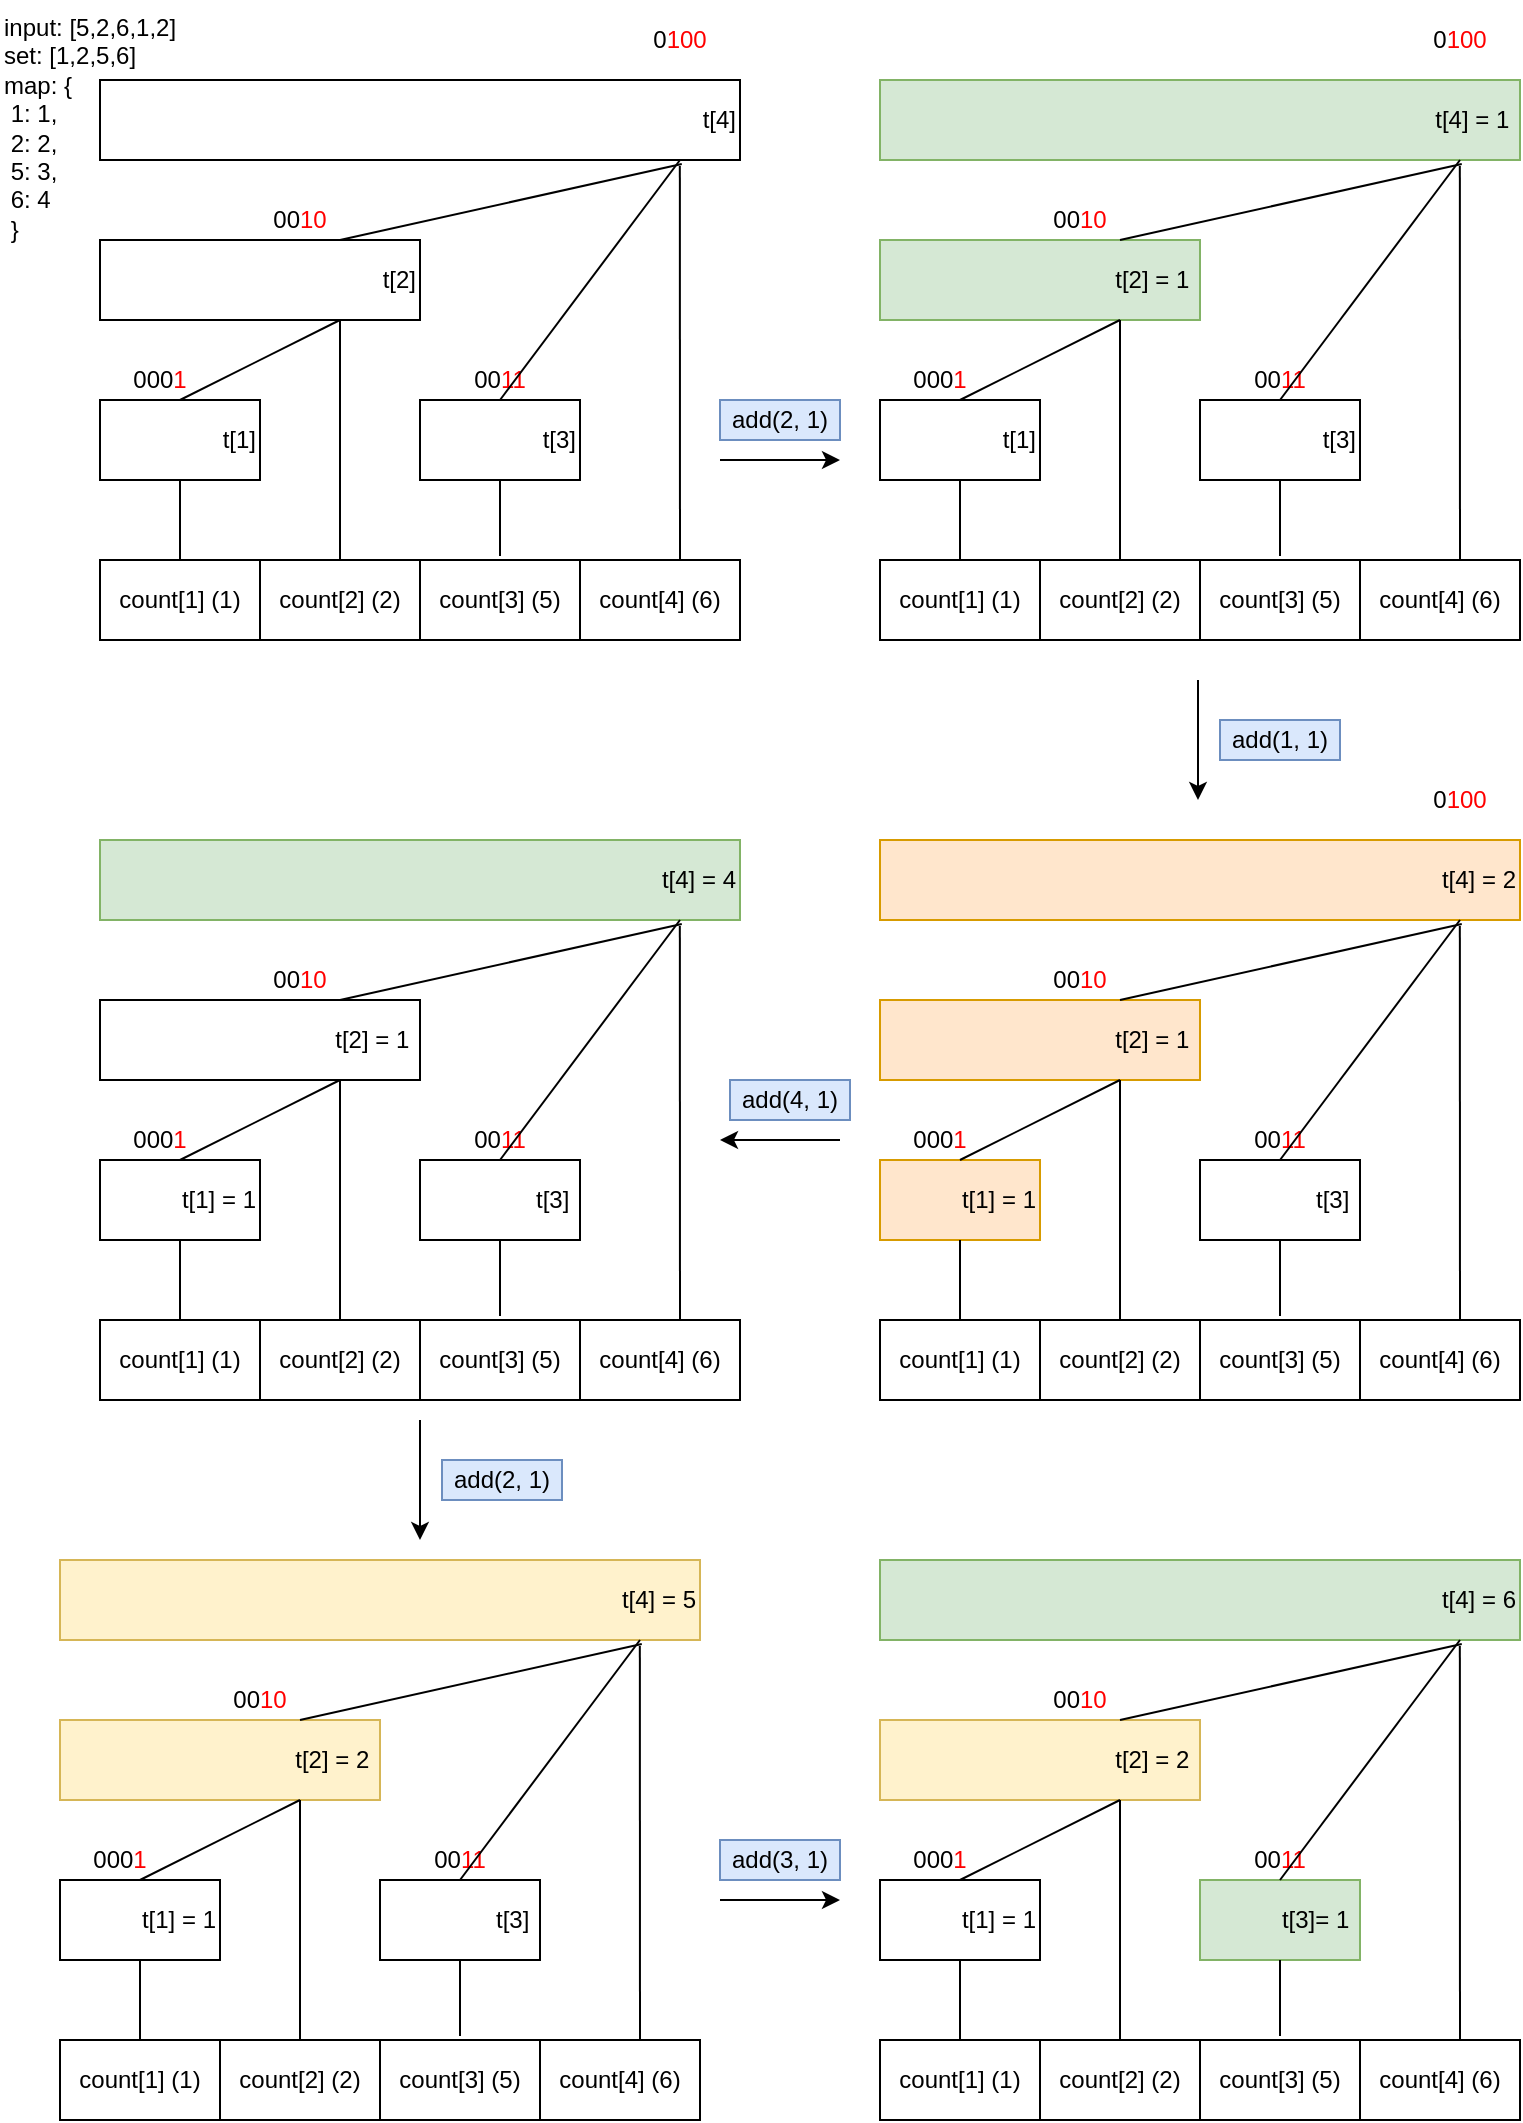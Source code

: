 <mxfile version="12.7.9" type="device"><diagram id="7Le1fKwzmSmxfoKmlfjJ" name="Page-1"><mxGraphModel dx="942" dy="666" grid="1" gridSize="10" guides="1" tooltips="1" connect="1" arrows="1" fold="1" page="1" pageScale="1" pageWidth="850" pageHeight="1100" math="0" shadow="0"><root><mxCell id="0"/><mxCell id="1" parent="0"/><mxCell id="YNC0QYPU6fZqzLaAQhen-1" value="count[1] (1)" style="rounded=0;whiteSpace=wrap;html=1;" vertex="1" parent="1"><mxGeometry x="80" y="280" width="80" height="40" as="geometry"/></mxCell><mxCell id="YNC0QYPU6fZqzLaAQhen-2" value="count[2] (2)" style="rounded=0;whiteSpace=wrap;html=1;" vertex="1" parent="1"><mxGeometry x="160" y="280" width="80" height="40" as="geometry"/></mxCell><mxCell id="YNC0QYPU6fZqzLaAQhen-3" value="count[3] (5)" style="rounded=0;whiteSpace=wrap;html=1;" vertex="1" parent="1"><mxGeometry x="240" y="280" width="80" height="40" as="geometry"/></mxCell><mxCell id="YNC0QYPU6fZqzLaAQhen-4" value="count[4] (6)" style="rounded=0;whiteSpace=wrap;html=1;" vertex="1" parent="1"><mxGeometry x="320" y="280" width="80" height="40" as="geometry"/></mxCell><mxCell id="YNC0QYPU6fZqzLaAQhen-7" value="t[2]" style="rounded=0;whiteSpace=wrap;html=1;align=right;" vertex="1" parent="1"><mxGeometry x="80" y="120" width="160" height="40" as="geometry"/></mxCell><mxCell id="YNC0QYPU6fZqzLaAQhen-8" value="t[1]" style="rounded=0;whiteSpace=wrap;html=1;align=right;" vertex="1" parent="1"><mxGeometry x="80" y="200" width="80" height="40" as="geometry"/></mxCell><mxCell id="YNC0QYPU6fZqzLaAQhen-9" value="t[3]" style="rounded=0;whiteSpace=wrap;html=1;align=right;" vertex="1" parent="1"><mxGeometry x="240" y="200" width="80" height="40" as="geometry"/></mxCell><mxCell id="YNC0QYPU6fZqzLaAQhen-10" value="&lt;span style=&quot;white-space: normal&quot;&gt;t[4]&lt;/span&gt;" style="rounded=0;whiteSpace=wrap;html=1;align=right;" vertex="1" parent="1"><mxGeometry x="80" y="40" width="320" height="40" as="geometry"/></mxCell><mxCell id="YNC0QYPU6fZqzLaAQhen-12" value="" style="endArrow=none;html=1;exitX=0.75;exitY=0;exitDx=0;exitDy=0;entryX=0.909;entryY=1.05;entryDx=0;entryDy=0;entryPerimeter=0;" edge="1" parent="1" source="YNC0QYPU6fZqzLaAQhen-7" target="YNC0QYPU6fZqzLaAQhen-10"><mxGeometry width="50" height="50" relative="1" as="geometry"><mxPoint x="170" y="140" as="sourcePoint"/><mxPoint x="347" y="80" as="targetPoint"/></mxGeometry></mxCell><mxCell id="YNC0QYPU6fZqzLaAQhen-13" value="" style="endArrow=none;html=1;exitX=0.5;exitY=0;exitDx=0;exitDy=0;" edge="1" parent="1" source="YNC0QYPU6fZqzLaAQhen-8"><mxGeometry width="50" height="50" relative="1" as="geometry"><mxPoint x="140" y="220" as="sourcePoint"/><mxPoint x="200" y="160" as="targetPoint"/></mxGeometry></mxCell><mxCell id="YNC0QYPU6fZqzLaAQhen-14" value="" style="endArrow=none;html=1;entryX=0.5;entryY=1;entryDx=0;entryDy=0;exitX=0.5;exitY=0;exitDx=0;exitDy=0;" edge="1" parent="1" source="YNC0QYPU6fZqzLaAQhen-1" target="YNC0QYPU6fZqzLaAQhen-8"><mxGeometry width="50" height="50" relative="1" as="geometry"><mxPoint x="100" y="290" as="sourcePoint"/><mxPoint x="150" y="240" as="targetPoint"/></mxGeometry></mxCell><mxCell id="YNC0QYPU6fZqzLaAQhen-15" value="" style="endArrow=none;html=1;entryX=0.5;entryY=1;entryDx=0;entryDy=0;" edge="1" parent="1" target="YNC0QYPU6fZqzLaAQhen-9"><mxGeometry width="50" height="50" relative="1" as="geometry"><mxPoint x="280" y="278" as="sourcePoint"/><mxPoint x="130" y="250" as="targetPoint"/></mxGeometry></mxCell><mxCell id="YNC0QYPU6fZqzLaAQhen-16" value="" style="endArrow=none;html=1;entryX=0.75;entryY=1;entryDx=0;entryDy=0;exitX=0.5;exitY=0;exitDx=0;exitDy=0;" edge="1" parent="1" source="YNC0QYPU6fZqzLaAQhen-2" target="YNC0QYPU6fZqzLaAQhen-7"><mxGeometry width="50" height="50" relative="1" as="geometry"><mxPoint x="199.5" y="258" as="sourcePoint"/><mxPoint x="199.5" y="220" as="targetPoint"/></mxGeometry></mxCell><mxCell id="YNC0QYPU6fZqzLaAQhen-17" value="00&lt;font color=&quot;#ff0000&quot;&gt;11&lt;/font&gt;" style="text;html=1;strokeColor=none;fillColor=none;align=center;verticalAlign=middle;whiteSpace=wrap;rounded=0;" vertex="1" parent="1"><mxGeometry x="260" y="180" width="40" height="20" as="geometry"/></mxCell><mxCell id="YNC0QYPU6fZqzLaAQhen-19" value="" style="endArrow=none;html=1;exitX=0.5;exitY=1;exitDx=0;exitDy=0;" edge="1" parent="1" source="YNC0QYPU6fZqzLaAQhen-17"><mxGeometry width="50" height="50" relative="1" as="geometry"><mxPoint x="290" y="180" as="sourcePoint"/><mxPoint x="370" y="80" as="targetPoint"/></mxGeometry></mxCell><mxCell id="YNC0QYPU6fZqzLaAQhen-20" value="000&lt;font color=&quot;#ff0000&quot;&gt;1&lt;/font&gt;" style="text;html=1;strokeColor=none;fillColor=none;align=center;verticalAlign=middle;whiteSpace=wrap;rounded=0;" vertex="1" parent="1"><mxGeometry x="90" y="180" width="40" height="20" as="geometry"/></mxCell><mxCell id="YNC0QYPU6fZqzLaAQhen-22" value="00&lt;font color=&quot;#ff0000&quot;&gt;10&lt;/font&gt;" style="text;html=1;strokeColor=none;fillColor=none;align=center;verticalAlign=middle;whiteSpace=wrap;rounded=0;" vertex="1" parent="1"><mxGeometry x="160" y="100" width="40" height="20" as="geometry"/></mxCell><mxCell id="YNC0QYPU6fZqzLaAQhen-23" value="0&lt;font color=&quot;#ff0000&quot;&gt;100&lt;/font&gt;" style="text;html=1;strokeColor=none;fillColor=none;align=center;verticalAlign=middle;whiteSpace=wrap;rounded=0;" vertex="1" parent="1"><mxGeometry x="350" y="10" width="40" height="20" as="geometry"/></mxCell><mxCell id="YNC0QYPU6fZqzLaAQhen-24" value="" style="endArrow=none;html=1;entryX=0.906;entryY=1.075;entryDx=0;entryDy=0;entryPerimeter=0;" edge="1" parent="1" target="YNC0QYPU6fZqzLaAQhen-10"><mxGeometry width="50" height="50" relative="1" as="geometry"><mxPoint x="370" y="280" as="sourcePoint"/><mxPoint x="290" y="250" as="targetPoint"/><Array as="points"><mxPoint x="370" y="280"/></Array></mxGeometry></mxCell><mxCell id="YNC0QYPU6fZqzLaAQhen-25" value="count[1] (1)" style="rounded=0;whiteSpace=wrap;html=1;" vertex="1" parent="1"><mxGeometry x="470" y="280" width="80" height="40" as="geometry"/></mxCell><mxCell id="YNC0QYPU6fZqzLaAQhen-26" value="count[2] (2)" style="rounded=0;whiteSpace=wrap;html=1;" vertex="1" parent="1"><mxGeometry x="550" y="280" width="80" height="40" as="geometry"/></mxCell><mxCell id="YNC0QYPU6fZqzLaAQhen-27" value="count[3] (5)" style="rounded=0;whiteSpace=wrap;html=1;" vertex="1" parent="1"><mxGeometry x="630" y="280" width="80" height="40" as="geometry"/></mxCell><mxCell id="YNC0QYPU6fZqzLaAQhen-28" value="count[4] (6)" style="rounded=0;whiteSpace=wrap;html=1;" vertex="1" parent="1"><mxGeometry x="710" y="280" width="80" height="40" as="geometry"/></mxCell><mxCell id="YNC0QYPU6fZqzLaAQhen-29" value="t[2] = 1&amp;nbsp;" style="rounded=0;whiteSpace=wrap;html=1;align=right;fillColor=#d5e8d4;strokeColor=#82b366;" vertex="1" parent="1"><mxGeometry x="470" y="120" width="160" height="40" as="geometry"/></mxCell><mxCell id="YNC0QYPU6fZqzLaAQhen-30" value="t[1]" style="rounded=0;whiteSpace=wrap;html=1;align=right;" vertex="1" parent="1"><mxGeometry x="470" y="200" width="80" height="40" as="geometry"/></mxCell><mxCell id="YNC0QYPU6fZqzLaAQhen-31" value="t[3]" style="rounded=0;whiteSpace=wrap;html=1;align=right;" vertex="1" parent="1"><mxGeometry x="630" y="200" width="80" height="40" as="geometry"/></mxCell><mxCell id="YNC0QYPU6fZqzLaAQhen-32" value="&lt;span style=&quot;white-space: normal&quot;&gt;t[4]&amp;nbsp;&lt;/span&gt;= 1&amp;nbsp;" style="rounded=0;whiteSpace=wrap;html=1;align=right;fillColor=#d5e8d4;strokeColor=#82b366;" vertex="1" parent="1"><mxGeometry x="470" y="40" width="320" height="40" as="geometry"/></mxCell><mxCell id="YNC0QYPU6fZqzLaAQhen-33" value="" style="endArrow=none;html=1;exitX=0.75;exitY=0;exitDx=0;exitDy=0;entryX=0.909;entryY=1.05;entryDx=0;entryDy=0;entryPerimeter=0;" edge="1" parent="1" source="YNC0QYPU6fZqzLaAQhen-29" target="YNC0QYPU6fZqzLaAQhen-32"><mxGeometry width="50" height="50" relative="1" as="geometry"><mxPoint x="560" y="140" as="sourcePoint"/><mxPoint x="737" y="80" as="targetPoint"/></mxGeometry></mxCell><mxCell id="YNC0QYPU6fZqzLaAQhen-34" value="" style="endArrow=none;html=1;exitX=0.5;exitY=0;exitDx=0;exitDy=0;" edge="1" parent="1" source="YNC0QYPU6fZqzLaAQhen-30"><mxGeometry width="50" height="50" relative="1" as="geometry"><mxPoint x="530" y="220" as="sourcePoint"/><mxPoint x="590" y="160" as="targetPoint"/></mxGeometry></mxCell><mxCell id="YNC0QYPU6fZqzLaAQhen-35" value="" style="endArrow=none;html=1;entryX=0.5;entryY=1;entryDx=0;entryDy=0;exitX=0.5;exitY=0;exitDx=0;exitDy=0;" edge="1" parent="1" source="YNC0QYPU6fZqzLaAQhen-25" target="YNC0QYPU6fZqzLaAQhen-30"><mxGeometry width="50" height="50" relative="1" as="geometry"><mxPoint x="490" y="290" as="sourcePoint"/><mxPoint x="540" y="240" as="targetPoint"/></mxGeometry></mxCell><mxCell id="YNC0QYPU6fZqzLaAQhen-36" value="" style="endArrow=none;html=1;entryX=0.5;entryY=1;entryDx=0;entryDy=0;" edge="1" parent="1" target="YNC0QYPU6fZqzLaAQhen-31"><mxGeometry width="50" height="50" relative="1" as="geometry"><mxPoint x="670" y="278" as="sourcePoint"/><mxPoint x="520" y="250" as="targetPoint"/></mxGeometry></mxCell><mxCell id="YNC0QYPU6fZqzLaAQhen-37" value="" style="endArrow=none;html=1;entryX=0.75;entryY=1;entryDx=0;entryDy=0;exitX=0.5;exitY=0;exitDx=0;exitDy=0;" edge="1" parent="1" source="YNC0QYPU6fZqzLaAQhen-26" target="YNC0QYPU6fZqzLaAQhen-29"><mxGeometry width="50" height="50" relative="1" as="geometry"><mxPoint x="589.5" y="258" as="sourcePoint"/><mxPoint x="589.5" y="220" as="targetPoint"/></mxGeometry></mxCell><mxCell id="YNC0QYPU6fZqzLaAQhen-38" value="00&lt;font color=&quot;#ff0000&quot;&gt;11&lt;/font&gt;" style="text;html=1;strokeColor=none;fillColor=none;align=center;verticalAlign=middle;whiteSpace=wrap;rounded=0;" vertex="1" parent="1"><mxGeometry x="650" y="180" width="40" height="20" as="geometry"/></mxCell><mxCell id="YNC0QYPU6fZqzLaAQhen-39" value="" style="endArrow=none;html=1;exitX=0.5;exitY=1;exitDx=0;exitDy=0;" edge="1" parent="1" source="YNC0QYPU6fZqzLaAQhen-38"><mxGeometry width="50" height="50" relative="1" as="geometry"><mxPoint x="680" y="180" as="sourcePoint"/><mxPoint x="760" y="80" as="targetPoint"/></mxGeometry></mxCell><mxCell id="YNC0QYPU6fZqzLaAQhen-40" value="000&lt;font color=&quot;#ff0000&quot;&gt;1&lt;/font&gt;" style="text;html=1;strokeColor=none;fillColor=none;align=center;verticalAlign=middle;whiteSpace=wrap;rounded=0;" vertex="1" parent="1"><mxGeometry x="480" y="180" width="40" height="20" as="geometry"/></mxCell><mxCell id="YNC0QYPU6fZqzLaAQhen-41" value="00&lt;font color=&quot;#ff0000&quot;&gt;10&lt;/font&gt;" style="text;html=1;strokeColor=none;fillColor=none;align=center;verticalAlign=middle;whiteSpace=wrap;rounded=0;" vertex="1" parent="1"><mxGeometry x="550" y="100" width="40" height="20" as="geometry"/></mxCell><mxCell id="YNC0QYPU6fZqzLaAQhen-42" value="0&lt;font color=&quot;#ff0000&quot;&gt;100&lt;/font&gt;" style="text;html=1;strokeColor=none;fillColor=none;align=center;verticalAlign=middle;whiteSpace=wrap;rounded=0;" vertex="1" parent="1"><mxGeometry x="740" y="10" width="40" height="20" as="geometry"/></mxCell><mxCell id="YNC0QYPU6fZqzLaAQhen-43" value="" style="endArrow=none;html=1;entryX=0.906;entryY=1.075;entryDx=0;entryDy=0;entryPerimeter=0;" edge="1" parent="1" target="YNC0QYPU6fZqzLaAQhen-32"><mxGeometry width="50" height="50" relative="1" as="geometry"><mxPoint x="760" y="280" as="sourcePoint"/><mxPoint x="680" y="250" as="targetPoint"/><Array as="points"><mxPoint x="760" y="280"/></Array></mxGeometry></mxCell><mxCell id="YNC0QYPU6fZqzLaAQhen-44" value="" style="endArrow=classic;html=1;" edge="1" parent="1"><mxGeometry width="50" height="50" relative="1" as="geometry"><mxPoint x="390" y="230" as="sourcePoint"/><mxPoint x="450" y="230" as="targetPoint"/></mxGeometry></mxCell><mxCell id="YNC0QYPU6fZqzLaAQhen-64" value="count[1] (1)" style="rounded=0;whiteSpace=wrap;html=1;" vertex="1" parent="1"><mxGeometry x="470" y="660" width="80" height="40" as="geometry"/></mxCell><mxCell id="YNC0QYPU6fZqzLaAQhen-65" value="count[2] (2)" style="rounded=0;whiteSpace=wrap;html=1;" vertex="1" parent="1"><mxGeometry x="550" y="660" width="80" height="40" as="geometry"/></mxCell><mxCell id="YNC0QYPU6fZqzLaAQhen-66" value="count[3] (5)" style="rounded=0;whiteSpace=wrap;html=1;" vertex="1" parent="1"><mxGeometry x="630" y="660" width="80" height="40" as="geometry"/></mxCell><mxCell id="YNC0QYPU6fZqzLaAQhen-67" value="count[4] (6)" style="rounded=0;whiteSpace=wrap;html=1;" vertex="1" parent="1"><mxGeometry x="710" y="660" width="80" height="40" as="geometry"/></mxCell><mxCell id="YNC0QYPU6fZqzLaAQhen-68" value="t[2] = 1&amp;nbsp;" style="rounded=0;whiteSpace=wrap;html=1;align=right;fillColor=#ffe6cc;strokeColor=#d79b00;" vertex="1" parent="1"><mxGeometry x="470" y="500" width="160" height="40" as="geometry"/></mxCell><mxCell id="YNC0QYPU6fZqzLaAQhen-69" value="t[1] = 1" style="rounded=0;whiteSpace=wrap;html=1;align=right;fillColor=#ffe6cc;strokeColor=#d79b00;" vertex="1" parent="1"><mxGeometry x="470" y="580" width="80" height="40" as="geometry"/></mxCell><mxCell id="YNC0QYPU6fZqzLaAQhen-70" value="t[3]&amp;nbsp;" style="rounded=0;whiteSpace=wrap;html=1;align=right;" vertex="1" parent="1"><mxGeometry x="630" y="580" width="80" height="40" as="geometry"/></mxCell><mxCell id="YNC0QYPU6fZqzLaAQhen-71" value="&lt;span style=&quot;white-space: normal&quot;&gt;t[4] = 2&lt;/span&gt;" style="rounded=0;whiteSpace=wrap;html=1;align=right;fillColor=#ffe6cc;strokeColor=#d79b00;" vertex="1" parent="1"><mxGeometry x="470" y="420" width="320" height="40" as="geometry"/></mxCell><mxCell id="YNC0QYPU6fZqzLaAQhen-72" value="" style="endArrow=none;html=1;exitX=0.75;exitY=0;exitDx=0;exitDy=0;entryX=0.909;entryY=1.05;entryDx=0;entryDy=0;entryPerimeter=0;" edge="1" source="YNC0QYPU6fZqzLaAQhen-68" target="YNC0QYPU6fZqzLaAQhen-71" parent="1"><mxGeometry width="50" height="50" relative="1" as="geometry"><mxPoint x="560" y="520" as="sourcePoint"/><mxPoint x="737" y="460" as="targetPoint"/></mxGeometry></mxCell><mxCell id="YNC0QYPU6fZqzLaAQhen-73" value="" style="endArrow=none;html=1;exitX=0.5;exitY=0;exitDx=0;exitDy=0;" edge="1" source="YNC0QYPU6fZqzLaAQhen-69" parent="1"><mxGeometry width="50" height="50" relative="1" as="geometry"><mxPoint x="530" y="600" as="sourcePoint"/><mxPoint x="590" y="540" as="targetPoint"/></mxGeometry></mxCell><mxCell id="YNC0QYPU6fZqzLaAQhen-74" value="" style="endArrow=none;html=1;entryX=0.5;entryY=1;entryDx=0;entryDy=0;exitX=0.5;exitY=0;exitDx=0;exitDy=0;" edge="1" source="YNC0QYPU6fZqzLaAQhen-64" target="YNC0QYPU6fZqzLaAQhen-69" parent="1"><mxGeometry width="50" height="50" relative="1" as="geometry"><mxPoint x="490" y="670" as="sourcePoint"/><mxPoint x="540" y="620" as="targetPoint"/></mxGeometry></mxCell><mxCell id="YNC0QYPU6fZqzLaAQhen-75" value="" style="endArrow=none;html=1;entryX=0.5;entryY=1;entryDx=0;entryDy=0;" edge="1" target="YNC0QYPU6fZqzLaAQhen-70" parent="1"><mxGeometry width="50" height="50" relative="1" as="geometry"><mxPoint x="670" y="658" as="sourcePoint"/><mxPoint x="520" y="630" as="targetPoint"/></mxGeometry></mxCell><mxCell id="YNC0QYPU6fZqzLaAQhen-76" value="" style="endArrow=none;html=1;entryX=0.75;entryY=1;entryDx=0;entryDy=0;exitX=0.5;exitY=0;exitDx=0;exitDy=0;" edge="1" source="YNC0QYPU6fZqzLaAQhen-65" target="YNC0QYPU6fZqzLaAQhen-68" parent="1"><mxGeometry width="50" height="50" relative="1" as="geometry"><mxPoint x="589.5" y="638" as="sourcePoint"/><mxPoint x="589.5" y="600" as="targetPoint"/></mxGeometry></mxCell><mxCell id="YNC0QYPU6fZqzLaAQhen-77" value="00&lt;font color=&quot;#ff0000&quot;&gt;11&lt;/font&gt;" style="text;html=1;strokeColor=none;fillColor=none;align=center;verticalAlign=middle;whiteSpace=wrap;rounded=0;" vertex="1" parent="1"><mxGeometry x="650" y="560" width="40" height="20" as="geometry"/></mxCell><mxCell id="YNC0QYPU6fZqzLaAQhen-78" value="" style="endArrow=none;html=1;exitX=0.5;exitY=1;exitDx=0;exitDy=0;" edge="1" source="YNC0QYPU6fZqzLaAQhen-77" parent="1"><mxGeometry width="50" height="50" relative="1" as="geometry"><mxPoint x="680" y="560" as="sourcePoint"/><mxPoint x="760" y="460" as="targetPoint"/></mxGeometry></mxCell><mxCell id="YNC0QYPU6fZqzLaAQhen-79" value="000&lt;font color=&quot;#ff0000&quot;&gt;1&lt;/font&gt;" style="text;html=1;strokeColor=none;fillColor=none;align=center;verticalAlign=middle;whiteSpace=wrap;rounded=0;" vertex="1" parent="1"><mxGeometry x="480" y="560" width="40" height="20" as="geometry"/></mxCell><mxCell id="YNC0QYPU6fZqzLaAQhen-80" value="00&lt;font color=&quot;#ff0000&quot;&gt;10&lt;/font&gt;" style="text;html=1;strokeColor=none;fillColor=none;align=center;verticalAlign=middle;whiteSpace=wrap;rounded=0;" vertex="1" parent="1"><mxGeometry x="550" y="480" width="40" height="20" as="geometry"/></mxCell><mxCell id="YNC0QYPU6fZqzLaAQhen-81" value="0&lt;font color=&quot;#ff0000&quot;&gt;100&lt;/font&gt;" style="text;html=1;strokeColor=none;fillColor=none;align=center;verticalAlign=middle;whiteSpace=wrap;rounded=0;" vertex="1" parent="1"><mxGeometry x="740" y="390" width="40" height="20" as="geometry"/></mxCell><mxCell id="YNC0QYPU6fZqzLaAQhen-82" value="" style="endArrow=none;html=1;entryX=0.906;entryY=1.075;entryDx=0;entryDy=0;entryPerimeter=0;" edge="1" target="YNC0QYPU6fZqzLaAQhen-71" parent="1"><mxGeometry width="50" height="50" relative="1" as="geometry"><mxPoint x="760" y="660" as="sourcePoint"/><mxPoint x="680" y="630" as="targetPoint"/><Array as="points"><mxPoint x="760" y="660"/></Array></mxGeometry></mxCell><mxCell id="YNC0QYPU6fZqzLaAQhen-83" value="" style="endArrow=classic;html=1;" edge="1" parent="1"><mxGeometry width="50" height="50" relative="1" as="geometry"><mxPoint x="629" y="340" as="sourcePoint"/><mxPoint x="629" y="400" as="targetPoint"/></mxGeometry></mxCell><mxCell id="YNC0QYPU6fZqzLaAQhen-84" value="add(2, 1)" style="text;html=1;strokeColor=#6c8ebf;fillColor=#dae8fc;align=center;verticalAlign=middle;whiteSpace=wrap;rounded=0;" vertex="1" parent="1"><mxGeometry x="390" y="200" width="60" height="20" as="geometry"/></mxCell><mxCell id="YNC0QYPU6fZqzLaAQhen-87" value="add(1, 1)" style="text;html=1;strokeColor=#6c8ebf;fillColor=#dae8fc;align=center;verticalAlign=middle;whiteSpace=wrap;rounded=0;" vertex="1" parent="1"><mxGeometry x="640" y="360" width="60" height="20" as="geometry"/></mxCell><mxCell id="YNC0QYPU6fZqzLaAQhen-88" value="count[1] (1)" style="rounded=0;whiteSpace=wrap;html=1;" vertex="1" parent="1"><mxGeometry x="80" y="660" width="80" height="40" as="geometry"/></mxCell><mxCell id="YNC0QYPU6fZqzLaAQhen-89" value="count[2] (2)" style="rounded=0;whiteSpace=wrap;html=1;" vertex="1" parent="1"><mxGeometry x="160" y="660" width="80" height="40" as="geometry"/></mxCell><mxCell id="YNC0QYPU6fZqzLaAQhen-90" value="count[3] (5)" style="rounded=0;whiteSpace=wrap;html=1;" vertex="1" parent="1"><mxGeometry x="240" y="660" width="80" height="40" as="geometry"/></mxCell><mxCell id="YNC0QYPU6fZqzLaAQhen-91" value="count[4] (6)" style="rounded=0;whiteSpace=wrap;html=1;" vertex="1" parent="1"><mxGeometry x="320" y="660" width="80" height="40" as="geometry"/></mxCell><mxCell id="YNC0QYPU6fZqzLaAQhen-92" value="t[2] = 1&amp;nbsp;" style="rounded=0;whiteSpace=wrap;html=1;align=right;" vertex="1" parent="1"><mxGeometry x="80" y="500" width="160" height="40" as="geometry"/></mxCell><mxCell id="YNC0QYPU6fZqzLaAQhen-93" value="t[1] = 1" style="rounded=0;whiteSpace=wrap;html=1;align=right;" vertex="1" parent="1"><mxGeometry x="80" y="580" width="80" height="40" as="geometry"/></mxCell><mxCell id="YNC0QYPU6fZqzLaAQhen-94" value="t[3]&amp;nbsp;" style="rounded=0;whiteSpace=wrap;html=1;align=right;" vertex="1" parent="1"><mxGeometry x="240" y="580" width="80" height="40" as="geometry"/></mxCell><mxCell id="YNC0QYPU6fZqzLaAQhen-95" value="&lt;span style=&quot;white-space: normal&quot;&gt;t[4] = 4&lt;/span&gt;" style="rounded=0;whiteSpace=wrap;html=1;align=right;fillColor=#d5e8d4;strokeColor=#82b366;" vertex="1" parent="1"><mxGeometry x="80" y="420" width="320" height="40" as="geometry"/></mxCell><mxCell id="YNC0QYPU6fZqzLaAQhen-96" value="" style="endArrow=none;html=1;exitX=0.75;exitY=0;exitDx=0;exitDy=0;entryX=0.909;entryY=1.05;entryDx=0;entryDy=0;entryPerimeter=0;" edge="1" parent="1" source="YNC0QYPU6fZqzLaAQhen-92" target="YNC0QYPU6fZqzLaAQhen-95"><mxGeometry width="50" height="50" relative="1" as="geometry"><mxPoint x="170" y="520" as="sourcePoint"/><mxPoint x="347" y="460" as="targetPoint"/></mxGeometry></mxCell><mxCell id="YNC0QYPU6fZqzLaAQhen-97" value="" style="endArrow=none;html=1;exitX=0.5;exitY=0;exitDx=0;exitDy=0;" edge="1" parent="1" source="YNC0QYPU6fZqzLaAQhen-93"><mxGeometry width="50" height="50" relative="1" as="geometry"><mxPoint x="140" y="600" as="sourcePoint"/><mxPoint x="200" y="540" as="targetPoint"/></mxGeometry></mxCell><mxCell id="YNC0QYPU6fZqzLaAQhen-98" value="" style="endArrow=none;html=1;entryX=0.5;entryY=1;entryDx=0;entryDy=0;exitX=0.5;exitY=0;exitDx=0;exitDy=0;" edge="1" parent="1" source="YNC0QYPU6fZqzLaAQhen-88" target="YNC0QYPU6fZqzLaAQhen-93"><mxGeometry width="50" height="50" relative="1" as="geometry"><mxPoint x="100" y="670" as="sourcePoint"/><mxPoint x="150" y="620" as="targetPoint"/></mxGeometry></mxCell><mxCell id="YNC0QYPU6fZqzLaAQhen-99" value="" style="endArrow=none;html=1;entryX=0.5;entryY=1;entryDx=0;entryDy=0;" edge="1" parent="1" target="YNC0QYPU6fZqzLaAQhen-94"><mxGeometry width="50" height="50" relative="1" as="geometry"><mxPoint x="280" y="658" as="sourcePoint"/><mxPoint x="130" y="630" as="targetPoint"/></mxGeometry></mxCell><mxCell id="YNC0QYPU6fZqzLaAQhen-100" value="" style="endArrow=none;html=1;entryX=0.75;entryY=1;entryDx=0;entryDy=0;exitX=0.5;exitY=0;exitDx=0;exitDy=0;" edge="1" parent="1" source="YNC0QYPU6fZqzLaAQhen-89" target="YNC0QYPU6fZqzLaAQhen-92"><mxGeometry width="50" height="50" relative="1" as="geometry"><mxPoint x="199.5" y="638" as="sourcePoint"/><mxPoint x="199.5" y="600" as="targetPoint"/></mxGeometry></mxCell><mxCell id="YNC0QYPU6fZqzLaAQhen-101" value="00&lt;font color=&quot;#ff0000&quot;&gt;11&lt;/font&gt;" style="text;html=1;strokeColor=none;fillColor=none;align=center;verticalAlign=middle;whiteSpace=wrap;rounded=0;" vertex="1" parent="1"><mxGeometry x="260" y="560" width="40" height="20" as="geometry"/></mxCell><mxCell id="YNC0QYPU6fZqzLaAQhen-102" value="" style="endArrow=none;html=1;exitX=0.5;exitY=1;exitDx=0;exitDy=0;" edge="1" parent="1" source="YNC0QYPU6fZqzLaAQhen-101"><mxGeometry width="50" height="50" relative="1" as="geometry"><mxPoint x="290" y="560" as="sourcePoint"/><mxPoint x="370" y="460" as="targetPoint"/></mxGeometry></mxCell><mxCell id="YNC0QYPU6fZqzLaAQhen-103" value="000&lt;font color=&quot;#ff0000&quot;&gt;1&lt;/font&gt;" style="text;html=1;strokeColor=none;fillColor=none;align=center;verticalAlign=middle;whiteSpace=wrap;rounded=0;" vertex="1" parent="1"><mxGeometry x="90" y="560" width="40" height="20" as="geometry"/></mxCell><mxCell id="YNC0QYPU6fZqzLaAQhen-104" value="00&lt;font color=&quot;#ff0000&quot;&gt;10&lt;/font&gt;" style="text;html=1;strokeColor=none;fillColor=none;align=center;verticalAlign=middle;whiteSpace=wrap;rounded=0;" vertex="1" parent="1"><mxGeometry x="160" y="480" width="40" height="20" as="geometry"/></mxCell><mxCell id="YNC0QYPU6fZqzLaAQhen-105" value="" style="endArrow=none;html=1;entryX=0.906;entryY=1.075;entryDx=0;entryDy=0;entryPerimeter=0;" edge="1" parent="1" target="YNC0QYPU6fZqzLaAQhen-95"><mxGeometry width="50" height="50" relative="1" as="geometry"><mxPoint x="370" y="660" as="sourcePoint"/><mxPoint x="290" y="630" as="targetPoint"/><Array as="points"><mxPoint x="370" y="660"/></Array></mxGeometry></mxCell><mxCell id="YNC0QYPU6fZqzLaAQhen-106" value="" style="endArrow=classic;html=1;" edge="1" parent="1"><mxGeometry width="50" height="50" relative="1" as="geometry"><mxPoint x="450" y="570" as="sourcePoint"/><mxPoint x="390" y="570" as="targetPoint"/></mxGeometry></mxCell><mxCell id="YNC0QYPU6fZqzLaAQhen-107" value="add(4, 1)" style="text;html=1;strokeColor=#6c8ebf;fillColor=#dae8fc;align=center;verticalAlign=middle;whiteSpace=wrap;rounded=0;" vertex="1" parent="1"><mxGeometry x="395" y="540" width="60" height="20" as="geometry"/></mxCell><mxCell id="YNC0QYPU6fZqzLaAQhen-108" value="input: [5,2,6,1,2] &lt;br&gt;set: [1,2,5,6] &lt;br&gt;map: {&lt;br&gt;​&#9;&#9;&#9;&#9;&#9;1: 1,&lt;br&gt;​&#9;&#9;&#9;&#9;&#9;2: 2,&lt;br&gt;​&#9;&#9;&#9;&#9;&#9;5: 3,&lt;br&gt;​&#9;&#9;&#9;&#9;&#9;6: 4&lt;br&gt;​&#9;&#9;&#9;&#9;&#9;}" style="text;html=1;" vertex="1" parent="1"><mxGeometry x="30" width="220" height="100" as="geometry"/></mxCell><mxCell id="YNC0QYPU6fZqzLaAQhen-109" value="" style="endArrow=classic;html=1;" edge="1" parent="1"><mxGeometry width="50" height="50" relative="1" as="geometry"><mxPoint x="240" y="710" as="sourcePoint"/><mxPoint x="240" y="770" as="targetPoint"/></mxGeometry></mxCell><mxCell id="YNC0QYPU6fZqzLaAQhen-110" value="add(2, 1)" style="text;html=1;strokeColor=#6c8ebf;fillColor=#dae8fc;align=center;verticalAlign=middle;whiteSpace=wrap;rounded=0;" vertex="1" parent="1"><mxGeometry x="251" y="730" width="60" height="20" as="geometry"/></mxCell><mxCell id="YNC0QYPU6fZqzLaAQhen-111" value="count[1] (1)" style="rounded=0;whiteSpace=wrap;html=1;" vertex="1" parent="1"><mxGeometry x="60" y="1020" width="80" height="40" as="geometry"/></mxCell><mxCell id="YNC0QYPU6fZqzLaAQhen-112" value="count[2] (2)" style="rounded=0;whiteSpace=wrap;html=1;" vertex="1" parent="1"><mxGeometry x="140" y="1020" width="80" height="40" as="geometry"/></mxCell><mxCell id="YNC0QYPU6fZqzLaAQhen-113" value="count[3] (5)" style="rounded=0;whiteSpace=wrap;html=1;" vertex="1" parent="1"><mxGeometry x="220" y="1020" width="80" height="40" as="geometry"/></mxCell><mxCell id="YNC0QYPU6fZqzLaAQhen-114" value="count[4] (6)" style="rounded=0;whiteSpace=wrap;html=1;" vertex="1" parent="1"><mxGeometry x="300" y="1020" width="80" height="40" as="geometry"/></mxCell><mxCell id="YNC0QYPU6fZqzLaAQhen-115" value="t[2] = 2&amp;nbsp;" style="rounded=0;whiteSpace=wrap;html=1;align=right;fillColor=#fff2cc;strokeColor=#d6b656;" vertex="1" parent="1"><mxGeometry x="60" y="860" width="160" height="40" as="geometry"/></mxCell><mxCell id="YNC0QYPU6fZqzLaAQhen-116" value="t[1] = 1" style="rounded=0;whiteSpace=wrap;html=1;align=right;" vertex="1" parent="1"><mxGeometry x="60" y="940" width="80" height="40" as="geometry"/></mxCell><mxCell id="YNC0QYPU6fZqzLaAQhen-117" value="t[3]&amp;nbsp;" style="rounded=0;whiteSpace=wrap;html=1;align=right;" vertex="1" parent="1"><mxGeometry x="220" y="940" width="80" height="40" as="geometry"/></mxCell><mxCell id="YNC0QYPU6fZqzLaAQhen-118" value="&lt;span style=&quot;white-space: normal&quot;&gt;t[4] = 5&lt;/span&gt;" style="rounded=0;whiteSpace=wrap;html=1;align=right;fillColor=#fff2cc;strokeColor=#d6b656;" vertex="1" parent="1"><mxGeometry x="60" y="780" width="320" height="40" as="geometry"/></mxCell><mxCell id="YNC0QYPU6fZqzLaAQhen-119" value="" style="endArrow=none;html=1;exitX=0.75;exitY=0;exitDx=0;exitDy=0;entryX=0.909;entryY=1.05;entryDx=0;entryDy=0;entryPerimeter=0;" edge="1" source="YNC0QYPU6fZqzLaAQhen-115" target="YNC0QYPU6fZqzLaAQhen-118" parent="1"><mxGeometry width="50" height="50" relative="1" as="geometry"><mxPoint x="150" y="880" as="sourcePoint"/><mxPoint x="327" y="820" as="targetPoint"/></mxGeometry></mxCell><mxCell id="YNC0QYPU6fZqzLaAQhen-120" value="" style="endArrow=none;html=1;exitX=0.5;exitY=0;exitDx=0;exitDy=0;" edge="1" source="YNC0QYPU6fZqzLaAQhen-116" parent="1"><mxGeometry width="50" height="50" relative="1" as="geometry"><mxPoint x="120" y="960" as="sourcePoint"/><mxPoint x="180" y="900" as="targetPoint"/></mxGeometry></mxCell><mxCell id="YNC0QYPU6fZqzLaAQhen-121" value="" style="endArrow=none;html=1;entryX=0.5;entryY=1;entryDx=0;entryDy=0;exitX=0.5;exitY=0;exitDx=0;exitDy=0;" edge="1" source="YNC0QYPU6fZqzLaAQhen-111" target="YNC0QYPU6fZqzLaAQhen-116" parent="1"><mxGeometry width="50" height="50" relative="1" as="geometry"><mxPoint x="80" y="1030" as="sourcePoint"/><mxPoint x="130" y="980" as="targetPoint"/></mxGeometry></mxCell><mxCell id="YNC0QYPU6fZqzLaAQhen-122" value="" style="endArrow=none;html=1;entryX=0.5;entryY=1;entryDx=0;entryDy=0;" edge="1" target="YNC0QYPU6fZqzLaAQhen-117" parent="1"><mxGeometry width="50" height="50" relative="1" as="geometry"><mxPoint x="260" y="1018" as="sourcePoint"/><mxPoint x="110" y="990" as="targetPoint"/></mxGeometry></mxCell><mxCell id="YNC0QYPU6fZqzLaAQhen-123" value="" style="endArrow=none;html=1;entryX=0.75;entryY=1;entryDx=0;entryDy=0;exitX=0.5;exitY=0;exitDx=0;exitDy=0;" edge="1" source="YNC0QYPU6fZqzLaAQhen-112" target="YNC0QYPU6fZqzLaAQhen-115" parent="1"><mxGeometry width="50" height="50" relative="1" as="geometry"><mxPoint x="179.5" y="998" as="sourcePoint"/><mxPoint x="179.5" y="960" as="targetPoint"/></mxGeometry></mxCell><mxCell id="YNC0QYPU6fZqzLaAQhen-124" value="00&lt;font color=&quot;#ff0000&quot;&gt;11&lt;/font&gt;" style="text;html=1;strokeColor=none;fillColor=none;align=center;verticalAlign=middle;whiteSpace=wrap;rounded=0;" vertex="1" parent="1"><mxGeometry x="240" y="920" width="40" height="20" as="geometry"/></mxCell><mxCell id="YNC0QYPU6fZqzLaAQhen-125" value="" style="endArrow=none;html=1;exitX=0.5;exitY=1;exitDx=0;exitDy=0;" edge="1" source="YNC0QYPU6fZqzLaAQhen-124" parent="1"><mxGeometry width="50" height="50" relative="1" as="geometry"><mxPoint x="270" y="920" as="sourcePoint"/><mxPoint x="350" y="820" as="targetPoint"/></mxGeometry></mxCell><mxCell id="YNC0QYPU6fZqzLaAQhen-126" value="000&lt;font color=&quot;#ff0000&quot;&gt;1&lt;/font&gt;" style="text;html=1;strokeColor=none;fillColor=none;align=center;verticalAlign=middle;whiteSpace=wrap;rounded=0;" vertex="1" parent="1"><mxGeometry x="70" y="920" width="40" height="20" as="geometry"/></mxCell><mxCell id="YNC0QYPU6fZqzLaAQhen-127" value="00&lt;font color=&quot;#ff0000&quot;&gt;10&lt;/font&gt;" style="text;html=1;strokeColor=none;fillColor=none;align=center;verticalAlign=middle;whiteSpace=wrap;rounded=0;" vertex="1" parent="1"><mxGeometry x="140" y="840" width="40" height="20" as="geometry"/></mxCell><mxCell id="YNC0QYPU6fZqzLaAQhen-128" value="" style="endArrow=none;html=1;entryX=0.906;entryY=1.075;entryDx=0;entryDy=0;entryPerimeter=0;" edge="1" target="YNC0QYPU6fZqzLaAQhen-118" parent="1"><mxGeometry width="50" height="50" relative="1" as="geometry"><mxPoint x="350" y="1020" as="sourcePoint"/><mxPoint x="270" y="990" as="targetPoint"/><Array as="points"><mxPoint x="350" y="1020"/></Array></mxGeometry></mxCell><mxCell id="YNC0QYPU6fZqzLaAQhen-129" value="count[1] (1)" style="rounded=0;whiteSpace=wrap;html=1;" vertex="1" parent="1"><mxGeometry x="470" y="1020" width="80" height="40" as="geometry"/></mxCell><mxCell id="YNC0QYPU6fZqzLaAQhen-130" value="count[2] (2)" style="rounded=0;whiteSpace=wrap;html=1;" vertex="1" parent="1"><mxGeometry x="550" y="1020" width="80" height="40" as="geometry"/></mxCell><mxCell id="YNC0QYPU6fZqzLaAQhen-131" value="count[3] (5)" style="rounded=0;whiteSpace=wrap;html=1;" vertex="1" parent="1"><mxGeometry x="630" y="1020" width="80" height="40" as="geometry"/></mxCell><mxCell id="YNC0QYPU6fZqzLaAQhen-132" value="count[4] (6)" style="rounded=0;whiteSpace=wrap;html=1;" vertex="1" parent="1"><mxGeometry x="710" y="1020" width="80" height="40" as="geometry"/></mxCell><mxCell id="YNC0QYPU6fZqzLaAQhen-133" value="t[2] = 2&amp;nbsp;" style="rounded=0;whiteSpace=wrap;html=1;align=right;fillColor=#fff2cc;strokeColor=#d6b656;" vertex="1" parent="1"><mxGeometry x="470" y="860" width="160" height="40" as="geometry"/></mxCell><mxCell id="YNC0QYPU6fZqzLaAQhen-134" value="t[1] = 1" style="rounded=0;whiteSpace=wrap;html=1;align=right;" vertex="1" parent="1"><mxGeometry x="470" y="940" width="80" height="40" as="geometry"/></mxCell><mxCell id="YNC0QYPU6fZqzLaAQhen-135" value="t[3]= 1&amp;nbsp;" style="rounded=0;whiteSpace=wrap;html=1;align=right;fillColor=#d5e8d4;strokeColor=#82b366;" vertex="1" parent="1"><mxGeometry x="630" y="940" width="80" height="40" as="geometry"/></mxCell><mxCell id="YNC0QYPU6fZqzLaAQhen-136" value="&lt;span style=&quot;white-space: normal&quot;&gt;t[4] = 6&lt;/span&gt;" style="rounded=0;whiteSpace=wrap;html=1;align=right;fillColor=#d5e8d4;strokeColor=#82b366;" vertex="1" parent="1"><mxGeometry x="470" y="780" width="320" height="40" as="geometry"/></mxCell><mxCell id="YNC0QYPU6fZqzLaAQhen-137" value="" style="endArrow=none;html=1;exitX=0.75;exitY=0;exitDx=0;exitDy=0;entryX=0.909;entryY=1.05;entryDx=0;entryDy=0;entryPerimeter=0;" edge="1" source="YNC0QYPU6fZqzLaAQhen-133" target="YNC0QYPU6fZqzLaAQhen-136" parent="1"><mxGeometry width="50" height="50" relative="1" as="geometry"><mxPoint x="560" y="880" as="sourcePoint"/><mxPoint x="737" y="820" as="targetPoint"/></mxGeometry></mxCell><mxCell id="YNC0QYPU6fZqzLaAQhen-138" value="" style="endArrow=none;html=1;exitX=0.5;exitY=0;exitDx=0;exitDy=0;" edge="1" source="YNC0QYPU6fZqzLaAQhen-134" parent="1"><mxGeometry width="50" height="50" relative="1" as="geometry"><mxPoint x="530" y="960" as="sourcePoint"/><mxPoint x="590" y="900" as="targetPoint"/></mxGeometry></mxCell><mxCell id="YNC0QYPU6fZqzLaAQhen-139" value="" style="endArrow=none;html=1;entryX=0.5;entryY=1;entryDx=0;entryDy=0;exitX=0.5;exitY=0;exitDx=0;exitDy=0;" edge="1" source="YNC0QYPU6fZqzLaAQhen-129" target="YNC0QYPU6fZqzLaAQhen-134" parent="1"><mxGeometry width="50" height="50" relative="1" as="geometry"><mxPoint x="490" y="1030" as="sourcePoint"/><mxPoint x="540" y="980" as="targetPoint"/></mxGeometry></mxCell><mxCell id="YNC0QYPU6fZqzLaAQhen-140" value="" style="endArrow=none;html=1;entryX=0.5;entryY=1;entryDx=0;entryDy=0;" edge="1" target="YNC0QYPU6fZqzLaAQhen-135" parent="1"><mxGeometry width="50" height="50" relative="1" as="geometry"><mxPoint x="670" y="1018" as="sourcePoint"/><mxPoint x="520" y="990" as="targetPoint"/></mxGeometry></mxCell><mxCell id="YNC0QYPU6fZqzLaAQhen-141" value="" style="endArrow=none;html=1;entryX=0.75;entryY=1;entryDx=0;entryDy=0;exitX=0.5;exitY=0;exitDx=0;exitDy=0;" edge="1" source="YNC0QYPU6fZqzLaAQhen-130" target="YNC0QYPU6fZqzLaAQhen-133" parent="1"><mxGeometry width="50" height="50" relative="1" as="geometry"><mxPoint x="589.5" y="998" as="sourcePoint"/><mxPoint x="589.5" y="960" as="targetPoint"/></mxGeometry></mxCell><mxCell id="YNC0QYPU6fZqzLaAQhen-142" value="00&lt;font color=&quot;#ff0000&quot;&gt;11&lt;/font&gt;" style="text;html=1;strokeColor=none;fillColor=none;align=center;verticalAlign=middle;whiteSpace=wrap;rounded=0;" vertex="1" parent="1"><mxGeometry x="650" y="920" width="40" height="20" as="geometry"/></mxCell><mxCell id="YNC0QYPU6fZqzLaAQhen-143" value="" style="endArrow=none;html=1;exitX=0.5;exitY=1;exitDx=0;exitDy=0;" edge="1" source="YNC0QYPU6fZqzLaAQhen-142" parent="1"><mxGeometry width="50" height="50" relative="1" as="geometry"><mxPoint x="680" y="920" as="sourcePoint"/><mxPoint x="760" y="820" as="targetPoint"/></mxGeometry></mxCell><mxCell id="YNC0QYPU6fZqzLaAQhen-144" value="000&lt;font color=&quot;#ff0000&quot;&gt;1&lt;/font&gt;" style="text;html=1;strokeColor=none;fillColor=none;align=center;verticalAlign=middle;whiteSpace=wrap;rounded=0;" vertex="1" parent="1"><mxGeometry x="480" y="920" width="40" height="20" as="geometry"/></mxCell><mxCell id="YNC0QYPU6fZqzLaAQhen-145" value="00&lt;font color=&quot;#ff0000&quot;&gt;10&lt;/font&gt;" style="text;html=1;strokeColor=none;fillColor=none;align=center;verticalAlign=middle;whiteSpace=wrap;rounded=0;" vertex="1" parent="1"><mxGeometry x="550" y="840" width="40" height="20" as="geometry"/></mxCell><mxCell id="YNC0QYPU6fZqzLaAQhen-146" value="" style="endArrow=none;html=1;entryX=0.906;entryY=1.075;entryDx=0;entryDy=0;entryPerimeter=0;" edge="1" target="YNC0QYPU6fZqzLaAQhen-136" parent="1"><mxGeometry width="50" height="50" relative="1" as="geometry"><mxPoint x="760" y="1020" as="sourcePoint"/><mxPoint x="680" y="990" as="targetPoint"/><Array as="points"><mxPoint x="760" y="1020"/></Array></mxGeometry></mxCell><mxCell id="YNC0QYPU6fZqzLaAQhen-147" value="" style="endArrow=classic;html=1;" edge="1" parent="1"><mxGeometry width="50" height="50" relative="1" as="geometry"><mxPoint x="390" y="950" as="sourcePoint"/><mxPoint x="450" y="950" as="targetPoint"/></mxGeometry></mxCell><mxCell id="YNC0QYPU6fZqzLaAQhen-148" value="add(3, 1)" style="text;html=1;strokeColor=#6c8ebf;fillColor=#dae8fc;align=center;verticalAlign=middle;whiteSpace=wrap;rounded=0;" vertex="1" parent="1"><mxGeometry x="390" y="920" width="60" height="20" as="geometry"/></mxCell></root></mxGraphModel></diagram></mxfile>